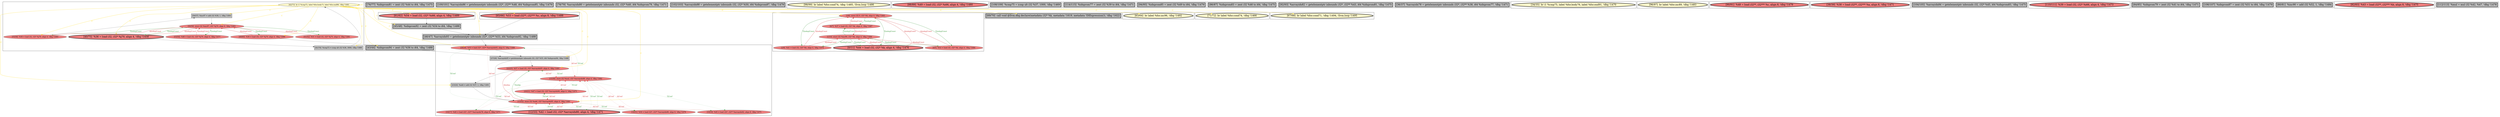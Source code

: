 
digraph G {



node6949->node6931 [style=solid,color=gold,label="C",penwidth=1.0,fontcolor=gold ]
node6949->node6945 [style=solid,color=gold,label="C",penwidth=1.0,fontcolor=gold ]
node6950->node6947 [style=solid,color=firebrick3,label="A|indep|Const",penwidth=1.0,fontcolor=firebrick3 ]
node6947->node6948 [style=solid,color=forestgreen,label="T|indep|Const",penwidth=1.0,fontcolor=forestgreen ]
node6917->node6916 [style=solid,color=forestgreen,label="T|indep|Const",penwidth=1.0,fontcolor=forestgreen ]
node6917->node6919 [style=solid,color=forestgreen,label="T|indep|Const",penwidth=1.0,fontcolor=forestgreen ]
node6931->node6929 [style=solid,color=black,label="",penwidth=0.5,fontcolor=black ]
node6932->node6930 [style=dotted,color=forestgreen,label="T|Conf",penwidth=1.0,fontcolor=forestgreen ]
node6927->node6925 [style=dotted,color=firebrick3,label="A|Conf",penwidth=1.0,fontcolor=firebrick3 ]
node6925->node6927 [style=dotted,color=forestgreen,label="T|Conf",penwidth=1.0,fontcolor=forestgreen ]
node6951->node6947 [style=solid,color=firebrick3,label="A|indep|Const",penwidth=1.0,fontcolor=firebrick3 ]
node6929->node6930 [style=solid,color=black,label="",penwidth=0.5,fontcolor=black ]
node6949->node6935 [style=solid,color=gold,label="C",penwidth=1.0,fontcolor=gold ]
node6947->node6951 [style=solid,color=forestgreen,label="T|indep|Const",penwidth=1.0,fontcolor=forestgreen ]
node6930->node6932 [style=dotted,color=firebrick3,label="A|Conf",penwidth=1.0,fontcolor=firebrick3 ]
node6939->node6935 [style=solid,color=black,label="",penwidth=0.5,fontcolor=black ]
node6949->node6937 [style=solid,color=gold,label="C",penwidth=1.0,fontcolor=gold ]
node6946->node6947 [style=solid,color=firebrick3,label="A|indep|Const",penwidth=1.0,fontcolor=firebrick3 ]
node6920->node6917 [style=solid,color=firebrick3,label="A|indep|Const",penwidth=1.0,fontcolor=firebrick3 ]
node6922->node6925 [style=solid,color=black,label="",penwidth=0.5,fontcolor=black ]
node6916->node6917 [style=solid,color=firebrick3,label="A|indep|Const",penwidth=1.0,fontcolor=firebrick3 ]
node6947->node6946 [style=solid,color=forestgreen,label="T|indep|Const",penwidth=1.0,fontcolor=forestgreen ]
node6949->node6925 [style=solid,color=gold,label="C",penwidth=1.0,fontcolor=gold ]
node6928->node6925 [style=dotted,color=firebrick3,label="A|Conf",penwidth=1.0,fontcolor=firebrick3 ]
node6917->node6920 [style=solid,color=forestgreen,label="T|indep|Const",penwidth=1.0,fontcolor=forestgreen ]
node6949->node6963 [style=solid,color=gold,label="C",penwidth=1.0,fontcolor=gold ]
node6926->node6925 [style=dotted,color=firebrick3,label="A|Conf",penwidth=1.0,fontcolor=firebrick3 ]
node6932->node6931 [style=dotted,color=forestgreen,label="T|Conf",penwidth=1.0,fontcolor=forestgreen ]
node6949->node6917 [style=solid,color=gold,label="C",penwidth=1.0,fontcolor=gold ]
node6949->node6936 [style=solid,color=gold,label="C",penwidth=1.0,fontcolor=gold ]
node6949->node6922 [style=solid,color=gold,label="C",penwidth=1.0,fontcolor=gold ]
node6924->node6925 [style=dotted,color=firebrick3,label="A|Conf",penwidth=1.0,fontcolor=firebrick3 ]
node6949->node6930 [style=solid,color=gold,label="C",penwidth=1.0,fontcolor=gold ]
node6925->node6928 [style=dotted,color=forestgreen,label="T|Conf",penwidth=1.0,fontcolor=forestgreen ]
node6932->node6926 [style=dotted,color=forestgreen,label="T|Conf",penwidth=1.0,fontcolor=forestgreen ]
node6923->node6932 [style=dotted,color=firebrick3,label="A|Conf",penwidth=1.0,fontcolor=firebrick3 ]
node6919->node6917 [style=solid,color=firebrick3,label="A|indep|Const",penwidth=1.0,fontcolor=firebrick3 ]
node6930->node6922 [style=solid,color=black,label="",penwidth=0.5,fontcolor=black ]
node6949->node6938 [style=solid,color=gold,label="C",penwidth=1.0,fontcolor=gold ]
node6932->node6927 [style=dotted,color=forestgreen,label="T|Conf",penwidth=1.0,fontcolor=forestgreen ]
node6928->node6932 [style=dotted,color=firebrick3,label="A|Conf",penwidth=1.0,fontcolor=firebrick3 ]
node6949->node6947 [style=solid,color=gold,label="C",penwidth=1.0,fontcolor=gold ]
node6949->node6943 [style=solid,color=gold,label="C",penwidth=1.0,fontcolor=gold ]
node6930->node6925 [style=solid,color=firebrick3,label="A|indep",penwidth=1.0,fontcolor=firebrick3 ]
node6925->node6931 [style=dotted,color=forestgreen,label="T|Conf",penwidth=1.0,fontcolor=forestgreen ]
node6949->node6929 [style=solid,color=gold,label="C",penwidth=1.0,fontcolor=gold ]
node6932->node6923 [style=dotted,color=forestgreen,label="T|Conf",penwidth=1.0,fontcolor=forestgreen ]
node6932->node6928 [style=dotted,color=forestgreen,label="T|Conf",penwidth=1.0,fontcolor=forestgreen ]
node6949->node6952 [style=solid,color=gold,label="C",penwidth=1.0,fontcolor=gold ]
node6929->node6925 [style=solid,color=black,label="",penwidth=0.5,fontcolor=black ]
node6949->node6948 [style=solid,color=gold,label="C",penwidth=1.0,fontcolor=gold ]
node6949->node6955 [style=solid,color=gold,label="C",penwidth=1.0,fontcolor=gold ]
node6931->node6925 [style=dotted,color=firebrick3,label="A|Conf",penwidth=1.0,fontcolor=firebrick3 ]
node6917->node6918 [style=solid,color=forestgreen,label="T|indep|Const",penwidth=1.0,fontcolor=forestgreen ]
node6937->node6935 [style=solid,color=black,label="",penwidth=0.5,fontcolor=black ]
node6925->node6930 [style=solid,color=forestgreen,label="T|indep",penwidth=1.0,fontcolor=forestgreen ]
node6936->node6929 [style=solid,color=black,label="",penwidth=0.5,fontcolor=black ]
node6948->node6947 [style=solid,color=firebrick3,label="A|indep|Const",penwidth=1.0,fontcolor=firebrick3 ]
node6944->node6947 [style=solid,color=firebrick3,label="A|indep|Const",penwidth=1.0,fontcolor=firebrick3 ]
node6952->node6949 [style=solid,color=black,label="",penwidth=0.5,fontcolor=black ]
node6944->node6945 [style=solid,color=black,label="",penwidth=0.5,fontcolor=black ]
node6947->node6944 [style=solid,color=forestgreen,label="T|indep|Const",penwidth=1.0,fontcolor=forestgreen ]
node6918->node6921 [style=solid,color=firebrick3,label="A|indep|Const",penwidth=1.0,fontcolor=firebrick3 ]
node6935->node6931 [style=solid,color=black,label="",penwidth=0.5,fontcolor=black ]
node6926->node6932 [style=dotted,color=firebrick3,label="A|Conf",penwidth=1.0,fontcolor=firebrick3 ]
node6919->node6921 [style=solid,color=firebrick3,label="A|indep|Const",penwidth=1.0,fontcolor=firebrick3 ]
node6921->node6916 [style=solid,color=forestgreen,label="T|indep|Const",penwidth=1.0,fontcolor=forestgreen ]
node6925->node6924 [style=dotted,color=forestgreen,label="T|Conf",penwidth=1.0,fontcolor=forestgreen ]
node6920->node6921 [style=solid,color=firebrick3,label="A|indep|Const",penwidth=1.0,fontcolor=firebrick3 ]
node6948->node6952 [style=solid,color=black,label="",penwidth=0.5,fontcolor=black ]
node6950->node6936 [style=solid,color=black,label="",penwidth=0.5,fontcolor=black ]
node6949->node6944 [style=solid,color=gold,label="C",penwidth=1.0,fontcolor=gold ]
node6924->node6932 [style=dotted,color=firebrick3,label="A|Conf",penwidth=1.0,fontcolor=firebrick3 ]
node6932->node6924 [style=dotted,color=forestgreen,label="T|Conf",penwidth=1.0,fontcolor=forestgreen ]
node6949->node6940 [style=solid,color=gold,label="C",penwidth=1.0,fontcolor=gold ]
node6921->node6918 [style=solid,color=forestgreen,label="T|indep|Const",penwidth=1.0,fontcolor=forestgreen ]
node6949->node6939 [style=solid,color=gold,label="C",penwidth=1.0,fontcolor=gold ]
node6938->node6937 [style=solid,color=black,label="",penwidth=0.5,fontcolor=black ]
node6927->node6932 [style=dotted,color=firebrick3,label="A|Conf",penwidth=1.0,fontcolor=firebrick3 ]
node6921->node6919 [style=solid,color=forestgreen,label="T|indep|Const",penwidth=1.0,fontcolor=forestgreen ]
node6949->node6949 [style=solid,color=gold,label="C",penwidth=1.0,fontcolor=gold ]
node6931->node6932 [style=dotted,color=firebrick3,label="A|Conf",penwidth=1.0,fontcolor=firebrick3 ]
node6925->node6926 [style=dotted,color=forestgreen,label="T|Conf",penwidth=1.0,fontcolor=forestgreen ]
node6916->node6921 [style=solid,color=firebrick3,label="A|indep|Const",penwidth=1.0,fontcolor=firebrick3 ]
node6923->node6925 [style=dotted,color=firebrick3,label="A|Conf",penwidth=1.0,fontcolor=firebrick3 ]
node6947->node6950 [style=solid,color=forestgreen,label="T|indep|Const",penwidth=1.0,fontcolor=forestgreen ]
node6925->node6923 [style=dotted,color=forestgreen,label="T|Conf",penwidth=1.0,fontcolor=forestgreen ]
node6921->node6920 [style=solid,color=forestgreen,label="T|indep|Const",penwidth=1.0,fontcolor=forestgreen ]
node6945->node6947 [style=solid,color=black,label="",penwidth=0.5,fontcolor=black ]
node6949->node6950 [style=solid,color=gold,label="C",penwidth=1.0,fontcolor=gold ]
node6918->node6917 [style=solid,color=firebrick3,label="A|indep|Const",penwidth=1.0,fontcolor=firebrick3 ]


subgraph cluster33 {


node6972 [penwidth=3.0,fontsize=20,fillcolor=grey,label="[76/77]  %idxprom81 = zext i32 %44 to i64, !dbg !1475",shape=rectangle,style=filled ]



}

subgraph cluster27 {


node6966 [penwidth=3.0,fontsize=20,fillcolor=grey,label="[100/101]  %arrayidx86 = getelementptr inbounds i32*, i32** %48, i64 %idxprom85, !dbg !1479",shape=rectangle,style=filled ]



}

subgraph cluster28 {


node6967 [penwidth=3.0,fontsize=20,fillcolor=grey,label="[78/79]  %arrayidx80 = getelementptr inbounds i32, i32* %40, i64 %idxprom79, !dbg !1471",shape=rectangle,style=filled ]



}

subgraph cluster26 {


node6965 [penwidth=3.0,fontsize=20,fillcolor=grey,label="[102/103]  %arrayidx88 = getelementptr inbounds i32, i32* %50, i64 %idxprom87, !dbg !1479",shape=rectangle,style=filled ]



}

subgraph cluster29 {


node6968 [penwidth=3.0,fontsize=20,fillcolor=lemonchiffon,label="[98/99]  br label %for.cond74, !dbg !1485, !llvm.loop !1486",shape=ellipse,style=filled ]



}

subgraph cluster25 {


node6964 [penwidth=3.0,fontsize=20,fillcolor=lightcoral,label="[88/89]  %49 = load i32, i32* %i66, align 4, !dbg !1480",shape=ellipse,style=filled ]



}

subgraph cluster24 {


node6963 [penwidth=3.0,fontsize=20,fillcolor=grey,label="[69/70]  call void @llvm.dbg.declare(metadata i32* %k, metadata !1619, metadata !DIExpression()), !dbg !1622",shape=rectangle,style=filled ]



}

subgraph cluster22 {


node6961 [penwidth=3.0,fontsize=20,fillcolor=grey,label="[108/109]  %cmp75 = icmp ult i32 %37, 1000, !dbg !1469",shape=rectangle,style=filled ]



}

subgraph cluster20 {


node6959 [penwidth=3.0,fontsize=20,fillcolor=grey,label="[114/115]  %idxprom77 = zext i32 %39 to i64, !dbg !1471",shape=rectangle,style=filled ]



}

subgraph cluster18 {


node6957 [penwidth=3.0,fontsize=20,fillcolor=grey,label="[94/95]  %idxprom85 = zext i32 %49 to i64, !dbg !1479",shape=rectangle,style=filled ]



}

subgraph cluster34 {


node6973 [penwidth=3.0,fontsize=20,fillcolor=grey,label="[86/87]  %idxprom83 = zext i32 %46 to i64, !dbg !1475",shape=rectangle,style=filled ]



}

subgraph cluster16 {


node6955 [penwidth=3.0,fontsize=20,fillcolor=lemonchiffon,label="[71/72]  br label %for.cond74, !dbg !1466",shape=ellipse,style=filled ]



}

subgraph cluster17 {


node6956 [penwidth=3.0,fontsize=20,fillcolor=grey,label="[92/93]  %arrayidx82 = getelementptr inbounds i32*, i32** %43, i64 %idxprom81, !dbg !1475",shape=rectangle,style=filled ]



}

subgraph cluster4 {


node6935 [penwidth=3.0,fontsize=20,fillcolor=grey,label="[46/47]  %arrayidx93 = getelementptr inbounds i32*, i32** %53, i64 %idxprom92, !dbg !1488",shape=rectangle,style=filled ]



}

subgraph cluster3 {


node6934 [penwidth=3.0,fontsize=20,fillcolor=grey,label="[36/37]  %arrayidx78 = getelementptr inbounds i32*, i32** %38, i64 %idxprom77, !dbg !1471",shape=rectangle,style=filled ]



}

subgraph cluster2 {


node6933 [penwidth=3.0,fontsize=20,fillcolor=lemonchiffon,label="[34/35]  br i1 %cmp75, label %for.body76, label %for.end91, !dbg !1470",shape=ellipse,style=filled ]



}

subgraph cluster1 {


node6932 [fillcolor=lightcoral,label="[15/30]  store i32 %mul, i32* %arrayidx88, align 4, !dbg !1482",shape=ellipse,style=filled ]
node6931 [fillcolor=lightcoral,label="[26/29]  %55 = load i32*, i32** %arrayidx93, align 8, !dbg !1488",shape=ellipse,style=filled ]
node6930 [fillcolor=lightcoral,label="[22/25]  %57 = load i32, i32* %arrayidx95, align 4, !dbg !1491",shape=ellipse,style=filled ]
node6928 [penwidth=3.0,fontsize=20,fillcolor=lightcoral,label="[12/33]  %42 = load i32, i32* %arrayidx80, align 4, !dbg !1471",shape=ellipse,style=filled ]
node6923 [fillcolor=lightcoral,label="[20/21]  %47 = load i32, i32* %arrayidx84, align 4, !dbg !1475",shape=ellipse,style=filled ]
node6927 [fillcolor=lightcoral,label="[16/17]  %40 = load i32*, i32** %arrayidx78, align 8, !dbg !1471",shape=ellipse,style=filled ]
node6922 [fillcolor=grey,label="[23/24]  %add = add i32 %57, 1, !dbg !1491",shape=rectangle,style=filled ]
node6924 [fillcolor=lightcoral,label="[18/19]  %45 = load i32*, i32** %arrayidx82, align 8, !dbg !1475",shape=ellipse,style=filled ]
node6926 [fillcolor=lightcoral,label="[14/31]  %50 = load i32*, i32** %arrayidx86, align 8, !dbg !1479",shape=ellipse,style=filled ]
node6929 [fillcolor=grey,label="[27/28]  %arrayidx95 = getelementptr inbounds i32, i32* %55, i64 %idxprom94, !dbg !1488",shape=rectangle,style=filled ]
node6925 [fillcolor=lightcoral,label="[13/32]  store i32 %add, i32* %arrayidx95, align 4, !dbg !1491",shape=ellipse,style=filled ]



}

subgraph cluster12 {


node6943 [penwidth=3.0,fontsize=20,fillcolor=lemonchiffon,label="[63/64]  br label %for.inc96, !dbg !1492",shape=ellipse,style=filled ]



}

subgraph cluster32 {


node6971 [penwidth=3.0,fontsize=20,fillcolor=lemonchiffon,label="[96/97]  br label %for.inc89, !dbg !1483",shape=ellipse,style=filled ]



}

subgraph cluster5 {


node6936 [penwidth=3.0,fontsize=20,fillcolor=grey,label="[43/44]  %idxprom94 = zext i32 %56 to i64, !dbg !1488",shape=rectangle,style=filled ]



}

subgraph cluster0 {


node6920 [fillcolor=lightcoral,label="[4/5]  %52 = load i32, i32* %k, align 4, !dbg !1484",shape=ellipse,style=filled ]
node6921 [fillcolor=lightcoral,label="[1/10]  store i32 %inc90, i32* %k, align 4, !dbg !1484",shape=ellipse,style=filled ]
node6919 [penwidth=3.0,fontsize=20,fillcolor=lightcoral,label="[0/11]  %44 = load i32, i32* %k, align 4, !dbg !1476",shape=ellipse,style=filled ]
node6918 [fillcolor=lightcoral,label="[2/9]  %41 = load i32, i32* %k, align 4, !dbg !1474",shape=ellipse,style=filled ]
node6916 [fillcolor=lightcoral,label="[6/7]  %37 = load i32, i32* %k, align 4, !dbg !1467",shape=ellipse,style=filled ]
node6917 [fillcolor=lightcoral,label="[3/8]  store i32 0, i32* %k, align 4, !dbg !1465",shape=ellipse,style=filled ]



}

subgraph cluster31 {


node6970 [penwidth=3.0,fontsize=20,fillcolor=lightcoral,label="[90/91]  %48 = load i32**, i32*** %c, align 8, !dbg !1479",shape=ellipse,style=filled ]



}

subgraph cluster30 {


node6969 [penwidth=3.0,fontsize=20,fillcolor=lightcoral,label="[38/39]  %38 = load i32**, i32*** %a, align 8, !dbg !1471",shape=ellipse,style=filled ]



}

subgraph cluster6 {


node6937 [penwidth=3.0,fontsize=20,fillcolor=grey,label="[45/48]  %idxprom92 = zext i32 %54 to i64, !dbg !1488",shape=rectangle,style=filled ]



}

subgraph cluster14 {


node6953 [penwidth=3.0,fontsize=20,fillcolor=grey,label="[104/105]  %arrayidx84 = getelementptr inbounds i32, i32* %45, i64 %idxprom83, !dbg !1475",shape=rectangle,style=filled ]



}

subgraph cluster7 {


node6938 [penwidth=3.0,fontsize=20,fillcolor=lightcoral,label="[61/62]  %54 = load i32, i32* %i66, align 4, !dbg !1489",shape=ellipse,style=filled ]



}

subgraph cluster23 {


node6962 [penwidth=3.0,fontsize=20,fillcolor=lightcoral,label="[110/111]  %39 = load i32, i32* %i66, align 4, !dbg !1473",shape=ellipse,style=filled ]



}

subgraph cluster8 {


node6939 [penwidth=3.0,fontsize=20,fillcolor=lightcoral,label="[65/66]  %53 = load i32**, i32*** %c, align 8, !dbg !1488",shape=ellipse,style=filled ]



}

subgraph cluster21 {


node6960 [penwidth=3.0,fontsize=20,fillcolor=grey,label="[84/85]  %idxprom79 = zext i32 %41 to i64, !dbg !1471",shape=rectangle,style=filled ]



}

subgraph cluster9 {


node6940 [penwidth=3.0,fontsize=20,fillcolor=lemonchiffon,label="[67/68]  br label %for.cond71, !dbg !1494, !llvm.loop !1495",shape=ellipse,style=filled ]



}

subgraph cluster19 {


node6958 [penwidth=3.0,fontsize=20,fillcolor=grey,label="[106/107]  %idxprom87 = zext i32 %51 to i64, !dbg !1479",shape=rectangle,style=filled ]



}

subgraph cluster10 {


node6941 [penwidth=3.0,fontsize=20,fillcolor=grey,label="[80/81]  %inc90 = add i32 %52, 1, !dbg !1484",shape=rectangle,style=filled ]



}

subgraph cluster11 {


node6942 [penwidth=3.0,fontsize=20,fillcolor=lightcoral,label="[82/83]  %43 = load i32**, i32*** %b, align 8, !dbg !1475",shape=ellipse,style=filled ]



}

subgraph cluster13 {


node6952 [fillcolor=grey,label="[41/74]  %cmp72 = icmp ult i32 %36, 3000, !dbg !1460",shape=rectangle,style=filled ]
node6951 [fillcolor=lightcoral,label="[53/54]  %46 = load i32, i32* %j70, align 4, !dbg !1477",shape=ellipse,style=filled ]
node6950 [fillcolor=lightcoral,label="[49/60]  %56 = load i32, i32* %j70, align 4, !dbg !1490",shape=ellipse,style=filled ]
node6945 [fillcolor=grey,label="[56/57]  %inc97 = add i32 %58, 1, !dbg !1493",shape=rectangle,style=filled ]
node6944 [fillcolor=lightcoral,label="[55/58]  %58 = load i32, i32* %j70, align 4, !dbg !1493",shape=ellipse,style=filled ]
node6946 [fillcolor=lightcoral,label="[51/52]  %51 = load i32, i32* %j70, align 4, !dbg !1481",shape=ellipse,style=filled ]
node6948 [penwidth=3.0,fontsize=20,fillcolor=lightcoral,label="[40/75]  %36 = load i32, i32* %j70, align 4, !dbg !1458",shape=ellipse,style=filled ]
node6947 [fillcolor=lightcoral,label="[50/59]  store i32 %inc97, i32* %j70, align 4, !dbg !1493",shape=ellipse,style=filled ]
node6949 [fillcolor=lemonchiffon,label="[42/73]  br i1 %cmp72, label %for.body73, label %for.end98, !dbg !1461",shape=ellipse,style=filled ]



}

subgraph cluster15 {


node6954 [penwidth=3.0,fontsize=20,fillcolor=grey,label="[112/113]  %mul = mul i32 %42, %47, !dbg !1478",shape=rectangle,style=filled ]



}

}
